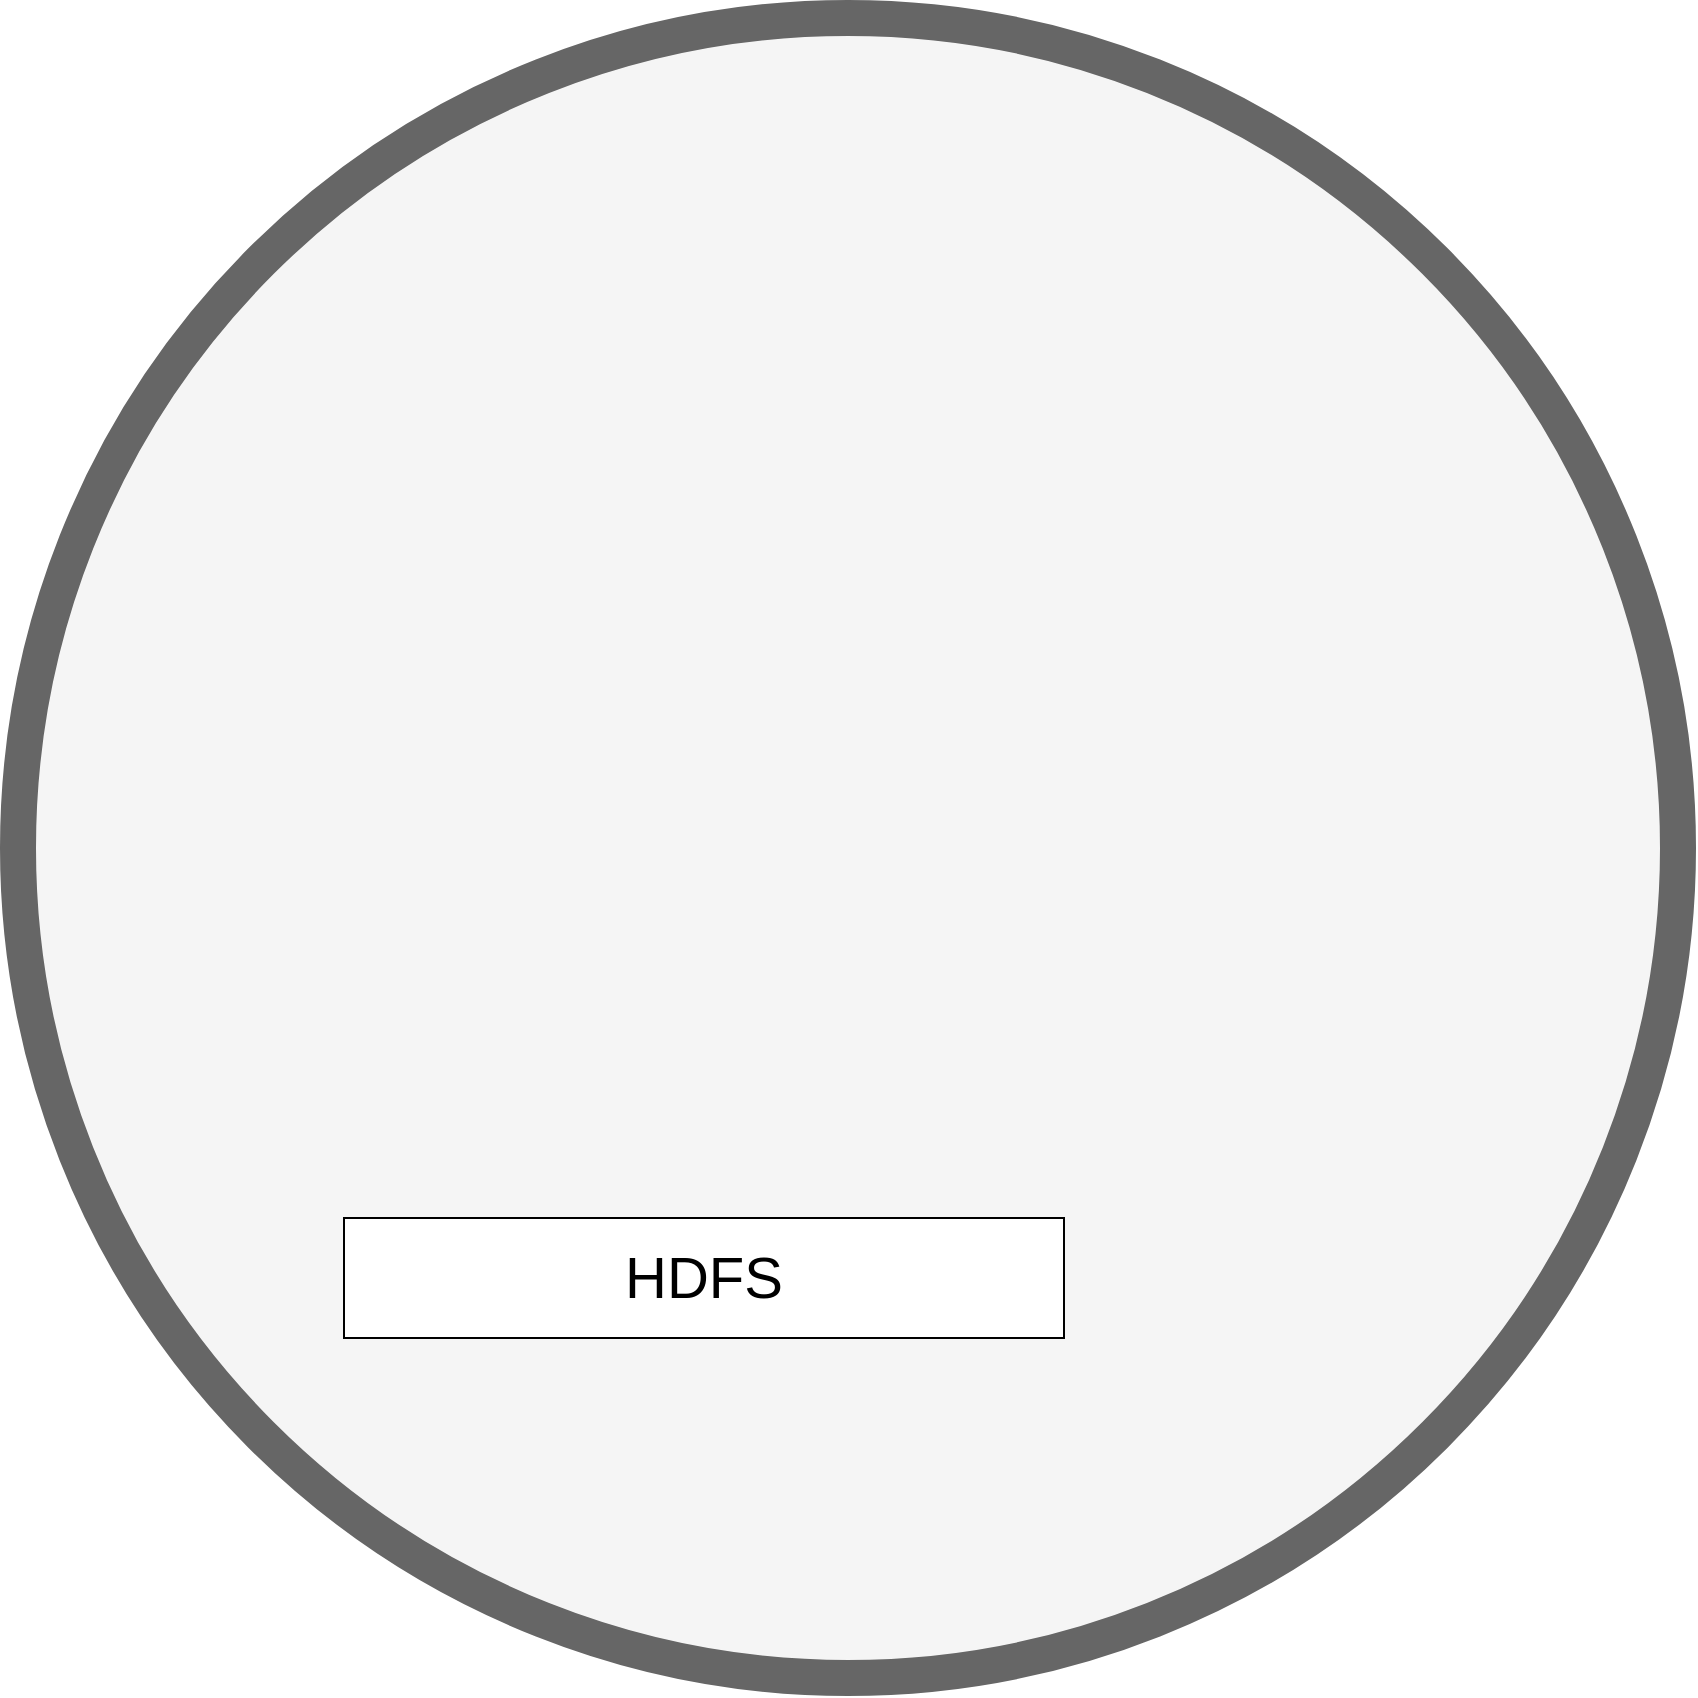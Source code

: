 <mxfile version="16.1.2" type="device" pages="2"><diagram id="vi-JkQZxn8RvFy4WyVit" name="Page-1"><mxGraphModel dx="1650" dy="541" grid="1" gridSize="10" guides="1" tooltips="1" connect="1" arrows="1" fold="1" page="1" pageScale="1" pageWidth="827" pageHeight="1169" math="0" shadow="0"><root><mxCell id="0"/><mxCell id="1" parent="0"/><mxCell id="w-rGCC3F6bGiTXnJRhpL-3" value="" style="ellipse;whiteSpace=wrap;html=1;aspect=fixed;strokeWidth=18;fillColor=#f5f5f5;strokeColor=#666666;fontColor=#333333;" vertex="1" parent="1"><mxGeometry x="-3" y="170" width="830" height="830" as="geometry"/></mxCell><mxCell id="w-rGCC3F6bGiTXnJRhpL-4" value="&lt;font style=&quot;font-size: 29px&quot;&gt;HDFS&lt;/font&gt;" style="rounded=0;whiteSpace=wrap;html=1;strokeWidth=1;" vertex="1" parent="1"><mxGeometry x="160" y="770" width="360" height="60" as="geometry"/></mxCell></root></mxGraphModel></diagram><diagram id="gwkS5vMqQ96ohi5cvZfo" name="Data Import/Export"><mxGraphModel dx="782" dy="514" grid="1" gridSize="10" guides="1" tooltips="1" connect="1" arrows="1" fold="1" page="1" pageScale="1" pageWidth="827" pageHeight="1169" math="0" shadow="0"><root><mxCell id="zHP4PAluRfgwKpcr7iGH-0"/><mxCell id="zHP4PAluRfgwKpcr7iGH-1" parent="zHP4PAluRfgwKpcr7iGH-0"/><mxCell id="zHP4PAluRfgwKpcr7iGH-7" style="edgeStyle=orthogonalEdgeStyle;rounded=0;orthogonalLoop=1;jettySize=auto;html=1;exitX=0.25;exitY=1;exitDx=0;exitDy=0;entryX=0.25;entryY=0;entryDx=0;entryDy=0;fontSize=17;fillColor=#f8cecc;strokeColor=#b85450;" edge="1" parent="zHP4PAluRfgwKpcr7iGH-1" source="zHP4PAluRfgwKpcr7iGH-2" target="zHP4PAluRfgwKpcr7iGH-5"><mxGeometry relative="1" as="geometry"/></mxCell><mxCell id="zHP4PAluRfgwKpcr7iGH-9" style="edgeStyle=orthogonalEdgeStyle;rounded=0;orthogonalLoop=1;jettySize=auto;html=1;exitX=0.75;exitY=0;exitDx=0;exitDy=0;entryX=0.75;entryY=1;entryDx=0;entryDy=0;fontSize=17;fillColor=#d5e8d4;strokeColor=#82b366;" edge="1" parent="zHP4PAluRfgwKpcr7iGH-1" source="zHP4PAluRfgwKpcr7iGH-2" target="zHP4PAluRfgwKpcr7iGH-3"><mxGeometry relative="1" as="geometry"/></mxCell><mxCell id="zHP4PAluRfgwKpcr7iGH-2" value="Sqoop" style="rounded=1;whiteSpace=wrap;html=1;fontSize=29;strokeWidth=1;fillColor=#d5e8d4;strokeColor=#82b366;" vertex="1" parent="zHP4PAluRfgwKpcr7iGH-1"><mxGeometry x="80" y="160" width="120" height="60" as="geometry"/></mxCell><mxCell id="zHP4PAluRfgwKpcr7iGH-4" style="edgeStyle=orthogonalEdgeStyle;rounded=0;orthogonalLoop=1;jettySize=auto;html=1;exitX=0.25;exitY=1;exitDx=0;exitDy=0;entryX=0.25;entryY=0;entryDx=0;entryDy=0;fontSize=26;fillColor=#f8cecc;strokeColor=#b85450;" edge="1" parent="zHP4PAluRfgwKpcr7iGH-1" source="zHP4PAluRfgwKpcr7iGH-3" target="zHP4PAluRfgwKpcr7iGH-2"><mxGeometry relative="1" as="geometry"/></mxCell><mxCell id="zHP4PAluRfgwKpcr7iGH-3" value="&lt;span style=&quot;color: rgb(51 , 51 , 51) ; font-family: &amp;#34;open sans&amp;#34; , &amp;#34;clear sans&amp;#34; , &amp;#34;helvetica neue&amp;#34; , &amp;#34;helvetica&amp;#34; , &amp;#34;arial&amp;#34; , &amp;#34;segoe ui emoji&amp;#34; , sans-serif ; text-align: left ; background-color: rgb(255 , 255 , 255)&quot;&gt;&lt;font style=&quot;font-size: 26px&quot;&gt;Hadoop &lt;/font&gt;&lt;/span&gt;" style="rounded=0;whiteSpace=wrap;html=1;fontSize=29;strokeWidth=1;fillColor=#f8cecc;strokeColor=#b85450;" vertex="1" parent="zHP4PAluRfgwKpcr7iGH-1"><mxGeometry x="80" y="50" width="120" height="60" as="geometry"/></mxCell><mxCell id="zHP4PAluRfgwKpcr7iGH-8" style="edgeStyle=orthogonalEdgeStyle;rounded=0;orthogonalLoop=1;jettySize=auto;html=1;exitX=0.75;exitY=0;exitDx=0;exitDy=0;entryX=0.75;entryY=1;entryDx=0;entryDy=0;fontSize=17;fillColor=#d5e8d4;strokeColor=#82b366;" edge="1" parent="zHP4PAluRfgwKpcr7iGH-1" source="zHP4PAluRfgwKpcr7iGH-5" target="zHP4PAluRfgwKpcr7iGH-2"><mxGeometry relative="1" as="geometry"/></mxCell><mxCell id="zHP4PAluRfgwKpcr7iGH-5" value="&lt;font style=&quot;font-size: 17px&quot;&gt;Relational&amp;nbsp;&lt;br&gt;DB&lt;/font&gt;" style="rounded=1;whiteSpace=wrap;html=1;fontSize=29;strokeWidth=1;fillColor=#f8cecc;strokeColor=#b85450;" vertex="1" parent="zHP4PAluRfgwKpcr7iGH-1"><mxGeometry x="80" y="260" width="120" height="60" as="geometry"/></mxCell><mxCell id="zHP4PAluRfgwKpcr7iGH-10" value="&lt;span style=&quot;font-size: 17px&quot;&gt;HBase&lt;/span&gt;" style="rounded=1;whiteSpace=wrap;html=1;fontSize=29;strokeWidth=1;fillColor=#f8cecc;strokeColor=#b85450;" vertex="1" parent="zHP4PAluRfgwKpcr7iGH-1"><mxGeometry x="342" y="260" width="120" height="60" as="geometry"/></mxCell><mxCell id="zHP4PAluRfgwKpcr7iGH-17" style="edgeStyle=orthogonalEdgeStyle;rounded=0;orthogonalLoop=1;jettySize=auto;html=1;exitX=0.6;exitY=1;exitDx=0;exitDy=0;entryX=0.183;entryY=-0.011;entryDx=0;entryDy=0;entryPerimeter=0;fontSize=21;fillColor=#f8cecc;strokeColor=#b85450;exitPerimeter=0;" edge="1" parent="zHP4PAluRfgwKpcr7iGH-1" source="zHP4PAluRfgwKpcr7iGH-11" target="zHP4PAluRfgwKpcr7iGH-10"><mxGeometry relative="1" as="geometry"/></mxCell><mxCell id="zHP4PAluRfgwKpcr7iGH-11" value="&lt;font style=&quot;font-size: 21px&quot;&gt;Phoenix&lt;/font&gt;" style="rounded=1;whiteSpace=wrap;html=1;fontSize=29;strokeWidth=1;fillColor=#d5e8d4;strokeColor=#82b366;" vertex="1" parent="zHP4PAluRfgwKpcr7iGH-1"><mxGeometry x="310" y="160" width="90" height="40" as="geometry"/></mxCell><mxCell id="zHP4PAluRfgwKpcr7iGH-15" style="edgeStyle=orthogonalEdgeStyle;rounded=0;orthogonalLoop=1;jettySize=auto;html=1;exitX=0.75;exitY=1;exitDx=0;exitDy=0;entryX=0.644;entryY=0.022;entryDx=0;entryDy=0;entryPerimeter=0;fontSize=21;fillColor=#d5e8d4;strokeColor=#82b366;" edge="1" parent="zHP4PAluRfgwKpcr7iGH-1" source="zHP4PAluRfgwKpcr7iGH-12" target="zHP4PAluRfgwKpcr7iGH-10"><mxGeometry relative="1" as="geometry"/></mxCell><mxCell id="zHP4PAluRfgwKpcr7iGH-16" style="edgeStyle=orthogonalEdgeStyle;rounded=0;orthogonalLoop=1;jettySize=auto;html=1;exitX=0.25;exitY=1;exitDx=0;exitDy=0;entryX=0.585;entryY=-0.083;entryDx=0;entryDy=0;entryPerimeter=0;fontSize=21;fillColor=#f8cecc;strokeColor=#b85450;" edge="1" parent="zHP4PAluRfgwKpcr7iGH-1" source="zHP4PAluRfgwKpcr7iGH-12" target="zHP4PAluRfgwKpcr7iGH-11"><mxGeometry relative="1" as="geometry"/></mxCell><mxCell id="zHP4PAluRfgwKpcr7iGH-12" value="&lt;span style=&quot;color: rgb(51 , 51 , 51) ; font-family: &amp;#34;open sans&amp;#34; , &amp;#34;clear sans&amp;#34; , &amp;#34;helvetica neue&amp;#34; , &amp;#34;helvetica&amp;#34; , &amp;#34;arial&amp;#34; , &amp;#34;segoe ui emoji&amp;#34; , sans-serif ; text-align: left ; background-color: rgb(255 , 255 , 255)&quot;&gt;&lt;font style=&quot;font-size: 26px&quot;&gt;Pig&lt;/font&gt;&lt;/span&gt;" style="rounded=0;whiteSpace=wrap;html=1;fontSize=29;strokeWidth=1;fillColor=#f5f5f5;fontColor=#333333;strokeColor=#666666;" vertex="1" parent="zHP4PAluRfgwKpcr7iGH-1"><mxGeometry x="330" y="50" width="120" height="60" as="geometry"/></mxCell><mxCell id="zHP4PAluRfgwKpcr7iGH-18" value="hive/hdfs" style="text;html=1;align=center;verticalAlign=middle;resizable=0;points=[];autosize=1;strokeColor=none;fillColor=none;fontSize=21;" vertex="1" parent="zHP4PAluRfgwKpcr7iGH-1"><mxGeometry x="90" y="20" width="100" height="30" as="geometry"/></mxCell><mxCell id="zHP4PAluRfgwKpcr7iGH-19" value="ex: mysql" style="text;html=1;align=center;verticalAlign=middle;resizable=0;points=[];autosize=1;strokeColor=none;fillColor=none;fontSize=21;" vertex="1" parent="zHP4PAluRfgwKpcr7iGH-1"><mxGeometry x="90" y="320" width="100" height="30" as="geometry"/></mxCell></root></mxGraphModel></diagram></mxfile>